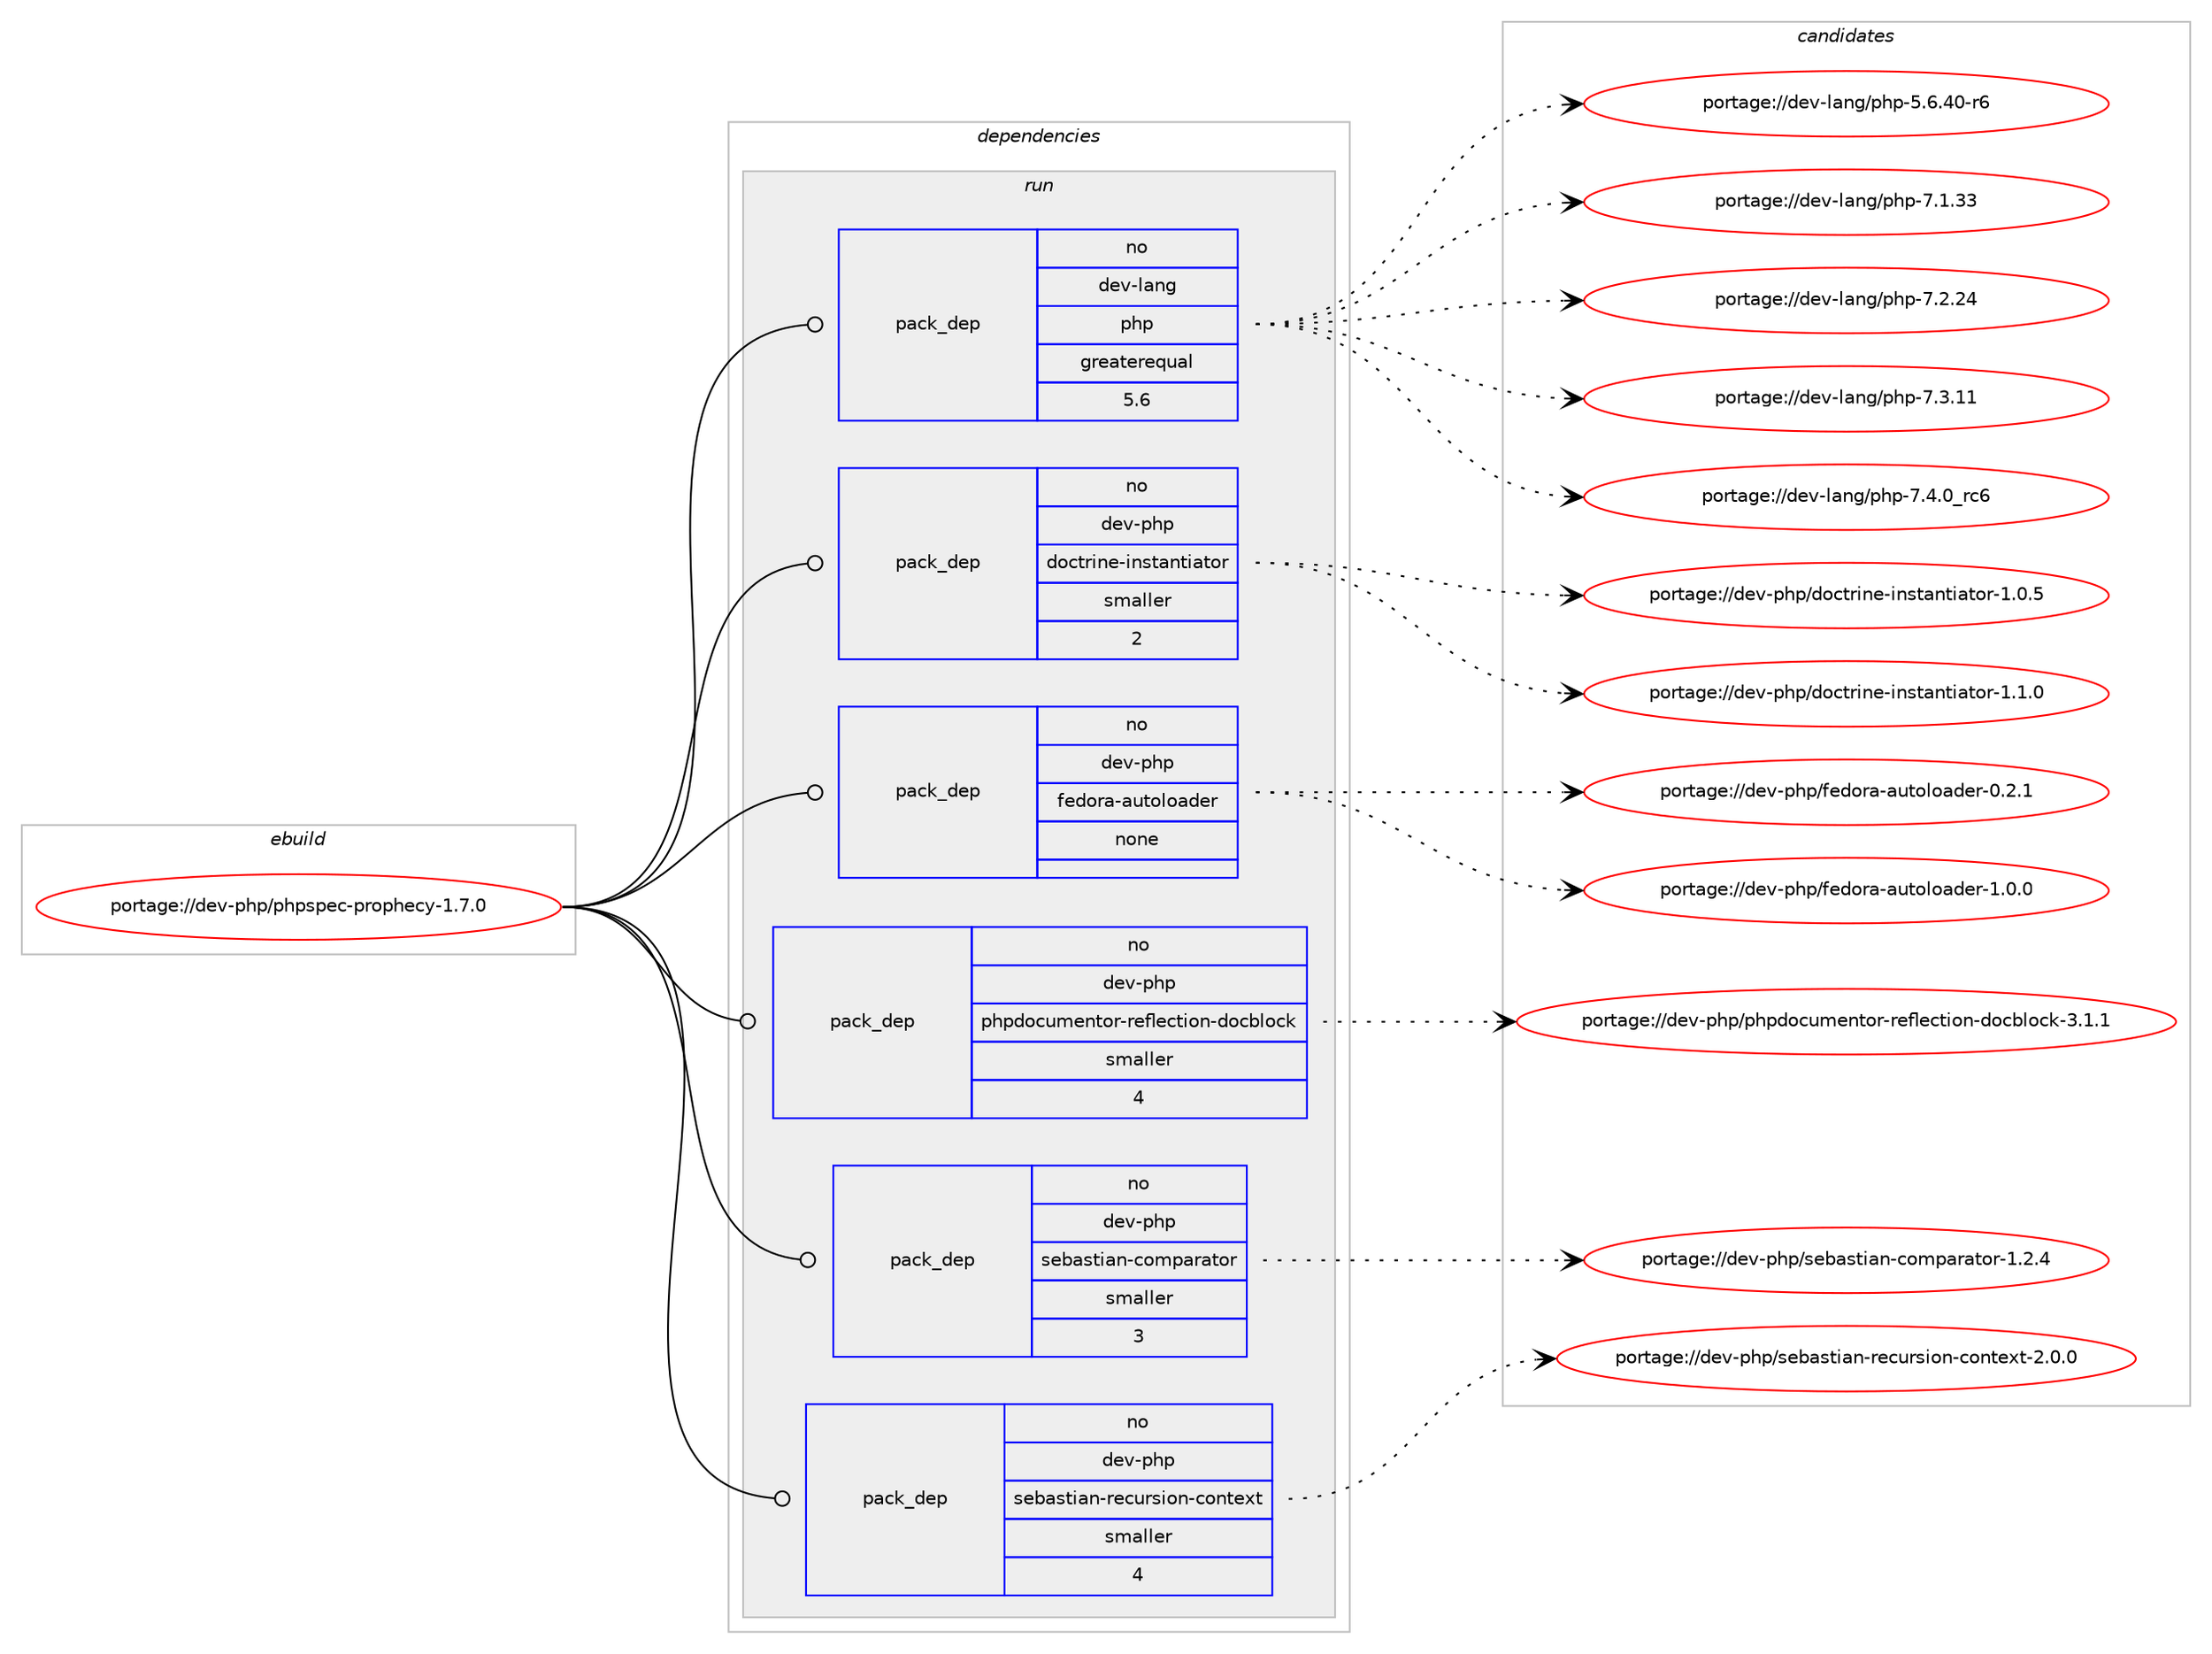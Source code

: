 digraph prolog {

# *************
# Graph options
# *************

newrank=true;
concentrate=true;
compound=true;
graph [rankdir=LR,fontname=Helvetica,fontsize=10,ranksep=1.5];#, ranksep=2.5, nodesep=0.2];
edge  [arrowhead=vee];
node  [fontname=Helvetica,fontsize=10];

# **********
# The ebuild
# **********

subgraph cluster_leftcol {
color=gray;
rank=same;
label=<<i>ebuild</i>>;
id [label="portage://dev-php/phpspec-prophecy-1.7.0", color=red, width=4, href="../dev-php/phpspec-prophecy-1.7.0.svg"];
}

# ****************
# The dependencies
# ****************

subgraph cluster_midcol {
color=gray;
label=<<i>dependencies</i>>;
subgraph cluster_compile {
fillcolor="#eeeeee";
style=filled;
label=<<i>compile</i>>;
}
subgraph cluster_compileandrun {
fillcolor="#eeeeee";
style=filled;
label=<<i>compile and run</i>>;
}
subgraph cluster_run {
fillcolor="#eeeeee";
style=filled;
label=<<i>run</i>>;
subgraph pack98651 {
dependency126595 [label=<<TABLE BORDER="0" CELLBORDER="1" CELLSPACING="0" CELLPADDING="4" WIDTH="220"><TR><TD ROWSPAN="6" CELLPADDING="30">pack_dep</TD></TR><TR><TD WIDTH="110">no</TD></TR><TR><TD>dev-lang</TD></TR><TR><TD>php</TD></TR><TR><TD>greaterequal</TD></TR><TR><TD>5.6</TD></TR></TABLE>>, shape=none, color=blue];
}
id:e -> dependency126595:w [weight=20,style="solid",arrowhead="odot"];
subgraph pack98652 {
dependency126596 [label=<<TABLE BORDER="0" CELLBORDER="1" CELLSPACING="0" CELLPADDING="4" WIDTH="220"><TR><TD ROWSPAN="6" CELLPADDING="30">pack_dep</TD></TR><TR><TD WIDTH="110">no</TD></TR><TR><TD>dev-php</TD></TR><TR><TD>doctrine-instantiator</TD></TR><TR><TD>smaller</TD></TR><TR><TD>2</TD></TR></TABLE>>, shape=none, color=blue];
}
id:e -> dependency126596:w [weight=20,style="solid",arrowhead="odot"];
subgraph pack98653 {
dependency126597 [label=<<TABLE BORDER="0" CELLBORDER="1" CELLSPACING="0" CELLPADDING="4" WIDTH="220"><TR><TD ROWSPAN="6" CELLPADDING="30">pack_dep</TD></TR><TR><TD WIDTH="110">no</TD></TR><TR><TD>dev-php</TD></TR><TR><TD>fedora-autoloader</TD></TR><TR><TD>none</TD></TR><TR><TD></TD></TR></TABLE>>, shape=none, color=blue];
}
id:e -> dependency126597:w [weight=20,style="solid",arrowhead="odot"];
subgraph pack98654 {
dependency126598 [label=<<TABLE BORDER="0" CELLBORDER="1" CELLSPACING="0" CELLPADDING="4" WIDTH="220"><TR><TD ROWSPAN="6" CELLPADDING="30">pack_dep</TD></TR><TR><TD WIDTH="110">no</TD></TR><TR><TD>dev-php</TD></TR><TR><TD>phpdocumentor-reflection-docblock</TD></TR><TR><TD>smaller</TD></TR><TR><TD>4</TD></TR></TABLE>>, shape=none, color=blue];
}
id:e -> dependency126598:w [weight=20,style="solid",arrowhead="odot"];
subgraph pack98655 {
dependency126599 [label=<<TABLE BORDER="0" CELLBORDER="1" CELLSPACING="0" CELLPADDING="4" WIDTH="220"><TR><TD ROWSPAN="6" CELLPADDING="30">pack_dep</TD></TR><TR><TD WIDTH="110">no</TD></TR><TR><TD>dev-php</TD></TR><TR><TD>sebastian-comparator</TD></TR><TR><TD>smaller</TD></TR><TR><TD>3</TD></TR></TABLE>>, shape=none, color=blue];
}
id:e -> dependency126599:w [weight=20,style="solid",arrowhead="odot"];
subgraph pack98656 {
dependency126600 [label=<<TABLE BORDER="0" CELLBORDER="1" CELLSPACING="0" CELLPADDING="4" WIDTH="220"><TR><TD ROWSPAN="6" CELLPADDING="30">pack_dep</TD></TR><TR><TD WIDTH="110">no</TD></TR><TR><TD>dev-php</TD></TR><TR><TD>sebastian-recursion-context</TD></TR><TR><TD>smaller</TD></TR><TR><TD>4</TD></TR></TABLE>>, shape=none, color=blue];
}
id:e -> dependency126600:w [weight=20,style="solid",arrowhead="odot"];
}
}

# **************
# The candidates
# **************

subgraph cluster_choices {
rank=same;
color=gray;
label=<<i>candidates</i>>;

subgraph choice98651 {
color=black;
nodesep=1;
choiceportage100101118451089711010347112104112455346544652484511454 [label="portage://dev-lang/php-5.6.40-r6", color=red, width=4,href="../dev-lang/php-5.6.40-r6.svg"];
choiceportage10010111845108971101034711210411245554649465151 [label="portage://dev-lang/php-7.1.33", color=red, width=4,href="../dev-lang/php-7.1.33.svg"];
choiceportage10010111845108971101034711210411245554650465052 [label="portage://dev-lang/php-7.2.24", color=red, width=4,href="../dev-lang/php-7.2.24.svg"];
choiceportage10010111845108971101034711210411245554651464949 [label="portage://dev-lang/php-7.3.11", color=red, width=4,href="../dev-lang/php-7.3.11.svg"];
choiceportage100101118451089711010347112104112455546524648951149954 [label="portage://dev-lang/php-7.4.0_rc6", color=red, width=4,href="../dev-lang/php-7.4.0_rc6.svg"];
dependency126595:e -> choiceportage100101118451089711010347112104112455346544652484511454:w [style=dotted,weight="100"];
dependency126595:e -> choiceportage10010111845108971101034711210411245554649465151:w [style=dotted,weight="100"];
dependency126595:e -> choiceportage10010111845108971101034711210411245554650465052:w [style=dotted,weight="100"];
dependency126595:e -> choiceportage10010111845108971101034711210411245554651464949:w [style=dotted,weight="100"];
dependency126595:e -> choiceportage100101118451089711010347112104112455546524648951149954:w [style=dotted,weight="100"];
}
subgraph choice98652 {
color=black;
nodesep=1;
choiceportage100101118451121041124710011199116114105110101451051101151169711011610597116111114454946484653 [label="portage://dev-php/doctrine-instantiator-1.0.5", color=red, width=4,href="../dev-php/doctrine-instantiator-1.0.5.svg"];
choiceportage100101118451121041124710011199116114105110101451051101151169711011610597116111114454946494648 [label="portage://dev-php/doctrine-instantiator-1.1.0", color=red, width=4,href="../dev-php/doctrine-instantiator-1.1.0.svg"];
dependency126596:e -> choiceportage100101118451121041124710011199116114105110101451051101151169711011610597116111114454946484653:w [style=dotted,weight="100"];
dependency126596:e -> choiceportage100101118451121041124710011199116114105110101451051101151169711011610597116111114454946494648:w [style=dotted,weight="100"];
}
subgraph choice98653 {
color=black;
nodesep=1;
choiceportage100101118451121041124710210110011111497459711711611110811197100101114454846504649 [label="portage://dev-php/fedora-autoloader-0.2.1", color=red, width=4,href="../dev-php/fedora-autoloader-0.2.1.svg"];
choiceportage100101118451121041124710210110011111497459711711611110811197100101114454946484648 [label="portage://dev-php/fedora-autoloader-1.0.0", color=red, width=4,href="../dev-php/fedora-autoloader-1.0.0.svg"];
dependency126597:e -> choiceportage100101118451121041124710210110011111497459711711611110811197100101114454846504649:w [style=dotted,weight="100"];
dependency126597:e -> choiceportage100101118451121041124710210110011111497459711711611110811197100101114454946484648:w [style=dotted,weight="100"];
}
subgraph choice98654 {
color=black;
nodesep=1;
choiceportage100101118451121041124711210411210011199117109101110116111114451141011021081019911610511111045100111999810811199107455146494649 [label="portage://dev-php/phpdocumentor-reflection-docblock-3.1.1", color=red, width=4,href="../dev-php/phpdocumentor-reflection-docblock-3.1.1.svg"];
dependency126598:e -> choiceportage100101118451121041124711210411210011199117109101110116111114451141011021081019911610511111045100111999810811199107455146494649:w [style=dotted,weight="100"];
}
subgraph choice98655 {
color=black;
nodesep=1;
choiceportage100101118451121041124711510198971151161059711045991111091129711497116111114454946504652 [label="portage://dev-php/sebastian-comparator-1.2.4", color=red, width=4,href="../dev-php/sebastian-comparator-1.2.4.svg"];
dependency126599:e -> choiceportage100101118451121041124711510198971151161059711045991111091129711497116111114454946504652:w [style=dotted,weight="100"];
}
subgraph choice98656 {
color=black;
nodesep=1;
choiceportage100101118451121041124711510198971151161059711045114101991171141151051111104599111110116101120116455046484648 [label="portage://dev-php/sebastian-recursion-context-2.0.0", color=red, width=4,href="../dev-php/sebastian-recursion-context-2.0.0.svg"];
dependency126600:e -> choiceportage100101118451121041124711510198971151161059711045114101991171141151051111104599111110116101120116455046484648:w [style=dotted,weight="100"];
}
}

}
